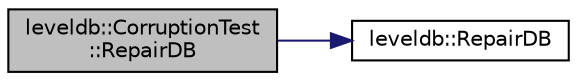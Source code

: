digraph "leveldb::CorruptionTest::RepairDB"
{
  edge [fontname="Helvetica",fontsize="10",labelfontname="Helvetica",labelfontsize="10"];
  node [fontname="Helvetica",fontsize="10",shape=record];
  rankdir="LR";
  Node1 [label="leveldb::CorruptionTest\l::RepairDB",height=0.2,width=0.4,color="black", fillcolor="grey75", style="filled" fontcolor="black"];
  Node1 -> Node2 [color="midnightblue",fontsize="10",style="solid",fontname="Helvetica"];
  Node2 [label="leveldb::RepairDB",height=0.2,width=0.4,color="black", fillcolor="white", style="filled",URL="$namespaceleveldb.html#afb65664fdacb30ab73da9414db5a4208"];
}
